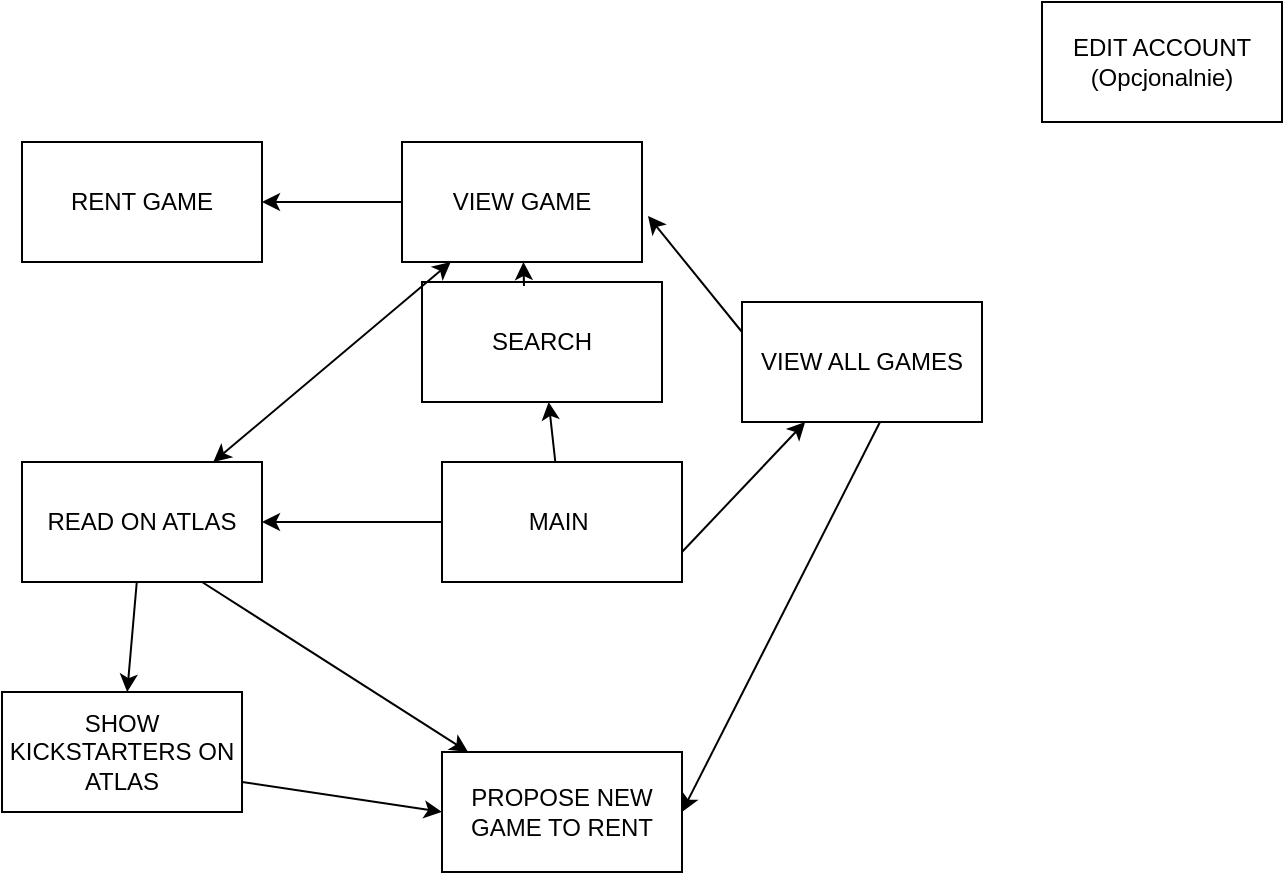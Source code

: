 <mxfile version="14.7.1" type="device"><diagram name="Page-1" id="74e2e168-ea6b-b213-b513-2b3c1d86103e"><mxGraphModel dx="862" dy="482" grid="1" gridSize="10" guides="1" tooltips="1" connect="1" arrows="1" fold="1" page="1" pageScale="1" pageWidth="1100" pageHeight="850" background="none" math="0" shadow="0"><root><mxCell id="0"/><mxCell id="1" parent="0"/><mxCell id="QRzkWfhb1MiT5LKLemKN-27" style="edgeStyle=orthogonalEdgeStyle;rounded=0;orthogonalLoop=1;jettySize=auto;html=1;exitX=0;exitY=0.5;exitDx=0;exitDy=0;" parent="1" source="QRzkWfhb1MiT5LKLemKN-1" target="QRzkWfhb1MiT5LKLemKN-8" edge="1"><mxGeometry relative="1" as="geometry"/></mxCell><mxCell id="QRzkWfhb1MiT5LKLemKN-1" value="MAIN&amp;nbsp;" style="rounded=0;whiteSpace=wrap;html=1;" parent="1" vertex="1"><mxGeometry x="370" y="250" width="120" height="60" as="geometry"/></mxCell><mxCell id="QRzkWfhb1MiT5LKLemKN-2" value="EDIT ACCOUNT (Opcjonalnie)" style="rounded=0;whiteSpace=wrap;html=1;" parent="1" vertex="1"><mxGeometry x="670" y="20" width="120" height="60" as="geometry"/></mxCell><mxCell id="QRzkWfhb1MiT5LKLemKN-3" value="VIEW GAME" style="rounded=0;whiteSpace=wrap;html=1;" parent="1" vertex="1"><mxGeometry x="350" y="90" width="120" height="60" as="geometry"/></mxCell><mxCell id="QRzkWfhb1MiT5LKLemKN-4" value="VIEW ALL GAMES" style="rounded=0;whiteSpace=wrap;html=1;" parent="1" vertex="1"><mxGeometry x="520" y="170" width="120" height="60" as="geometry"/></mxCell><mxCell id="QRzkWfhb1MiT5LKLemKN-5" value="SEARCH" style="rounded=0;whiteSpace=wrap;html=1;" parent="1" vertex="1"><mxGeometry x="360" y="160" width="120" height="60" as="geometry"/></mxCell><mxCell id="QRzkWfhb1MiT5LKLemKN-6" value="RENT GAME" style="rounded=0;whiteSpace=wrap;html=1;" parent="1" vertex="1"><mxGeometry x="160" y="90" width="120" height="60" as="geometry"/></mxCell><mxCell id="QRzkWfhb1MiT5LKLemKN-7" value="PROPOSE NEW GAME TO RENT" style="rounded=0;whiteSpace=wrap;html=1;" parent="1" vertex="1"><mxGeometry x="370" y="395" width="120" height="60" as="geometry"/></mxCell><mxCell id="QRzkWfhb1MiT5LKLemKN-8" value="READ ON ATLAS" style="rounded=0;whiteSpace=wrap;html=1;" parent="1" vertex="1"><mxGeometry x="160" y="250" width="120" height="60" as="geometry"/></mxCell><mxCell id="QRzkWfhb1MiT5LKLemKN-9" value="SHOW KICKSTARTERS ON ATLAS" style="rounded=0;whiteSpace=wrap;html=1;" parent="1" vertex="1"><mxGeometry x="150" y="365" width="120" height="60" as="geometry"/></mxCell><mxCell id="QRzkWfhb1MiT5LKLemKN-13" value="" style="endArrow=classic;html=1;" parent="1" source="QRzkWfhb1MiT5LKLemKN-1" target="QRzkWfhb1MiT5LKLemKN-5" edge="1"><mxGeometry width="50" height="50" relative="1" as="geometry"><mxPoint x="450" y="240" as="sourcePoint"/><mxPoint x="500" y="190" as="targetPoint"/></mxGeometry></mxCell><mxCell id="QRzkWfhb1MiT5LKLemKN-14" value="" style="endArrow=classic;html=1;exitX=1;exitY=0.75;exitDx=0;exitDy=0;" parent="1" source="QRzkWfhb1MiT5LKLemKN-1" target="QRzkWfhb1MiT5LKLemKN-4" edge="1"><mxGeometry width="50" height="50" relative="1" as="geometry"><mxPoint x="490" y="310" as="sourcePoint"/><mxPoint x="540" y="260" as="targetPoint"/></mxGeometry></mxCell><mxCell id="QRzkWfhb1MiT5LKLemKN-15" value="" style="endArrow=classic;html=1;exitX=0.425;exitY=0.033;exitDx=0;exitDy=0;exitPerimeter=0;" parent="1" source="QRzkWfhb1MiT5LKLemKN-5" target="QRzkWfhb1MiT5LKLemKN-3" edge="1"><mxGeometry width="50" height="50" relative="1" as="geometry"><mxPoint x="550" y="250" as="sourcePoint"/><mxPoint x="600" y="200" as="targetPoint"/></mxGeometry></mxCell><mxCell id="QRzkWfhb1MiT5LKLemKN-17" value="" style="endArrow=classic;html=1;exitX=0;exitY=0.25;exitDx=0;exitDy=0;entryX=1.025;entryY=0.617;entryDx=0;entryDy=0;entryPerimeter=0;" parent="1" source="QRzkWfhb1MiT5LKLemKN-4" target="QRzkWfhb1MiT5LKLemKN-3" edge="1"><mxGeometry width="50" height="50" relative="1" as="geometry"><mxPoint x="560" y="210" as="sourcePoint"/><mxPoint x="740" y="330" as="targetPoint"/></mxGeometry></mxCell><mxCell id="QRzkWfhb1MiT5LKLemKN-18" value="" style="endArrow=classic;html=1;" parent="1" source="QRzkWfhb1MiT5LKLemKN-3" target="QRzkWfhb1MiT5LKLemKN-6" edge="1"><mxGeometry width="50" height="50" relative="1" as="geometry"><mxPoint x="500" y="430" as="sourcePoint"/><mxPoint x="480" y="380" as="targetPoint"/></mxGeometry></mxCell><mxCell id="QRzkWfhb1MiT5LKLemKN-20" value="" style="endArrow=classic;startArrow=classic;html=1;" parent="1" source="QRzkWfhb1MiT5LKLemKN-3" target="QRzkWfhb1MiT5LKLemKN-8" edge="1"><mxGeometry width="50" height="50" relative="1" as="geometry"><mxPoint x="300" y="320" as="sourcePoint"/><mxPoint x="350" y="270" as="targetPoint"/></mxGeometry></mxCell><mxCell id="QRzkWfhb1MiT5LKLemKN-21" value="" style="endArrow=classic;html=1;" parent="1" source="QRzkWfhb1MiT5LKLemKN-8" target="QRzkWfhb1MiT5LKLemKN-9" edge="1"><mxGeometry width="50" height="50" relative="1" as="geometry"><mxPoint x="260" y="340" as="sourcePoint"/><mxPoint x="310" y="290" as="targetPoint"/></mxGeometry></mxCell><mxCell id="QRzkWfhb1MiT5LKLemKN-22" value="" style="endArrow=classic;html=1;exitX=0.75;exitY=1;exitDx=0;exitDy=0;" parent="1" source="QRzkWfhb1MiT5LKLemKN-8" target="QRzkWfhb1MiT5LKLemKN-7" edge="1"><mxGeometry width="50" height="50" relative="1" as="geometry"><mxPoint x="290" y="340" as="sourcePoint"/><mxPoint x="340" y="290" as="targetPoint"/></mxGeometry></mxCell><mxCell id="QRzkWfhb1MiT5LKLemKN-23" value="" style="endArrow=classic;html=1;exitX=1;exitY=0.75;exitDx=0;exitDy=0;entryX=0;entryY=0.5;entryDx=0;entryDy=0;" parent="1" source="QRzkWfhb1MiT5LKLemKN-9" target="QRzkWfhb1MiT5LKLemKN-7" edge="1"><mxGeometry width="50" height="50" relative="1" as="geometry"><mxPoint x="210" y="440" as="sourcePoint"/><mxPoint x="260" y="390" as="targetPoint"/></mxGeometry></mxCell><mxCell id="QRzkWfhb1MiT5LKLemKN-25" value="" style="endArrow=classic;html=1;exitX=0.575;exitY=1;exitDx=0;exitDy=0;exitPerimeter=0;entryX=1;entryY=0.5;entryDx=0;entryDy=0;" parent="1" source="QRzkWfhb1MiT5LKLemKN-4" target="QRzkWfhb1MiT5LKLemKN-7" edge="1"><mxGeometry width="50" height="50" relative="1" as="geometry"><mxPoint x="730" y="340" as="sourcePoint"/><mxPoint x="780" y="290" as="targetPoint"/></mxGeometry></mxCell></root></mxGraphModel></diagram></mxfile>